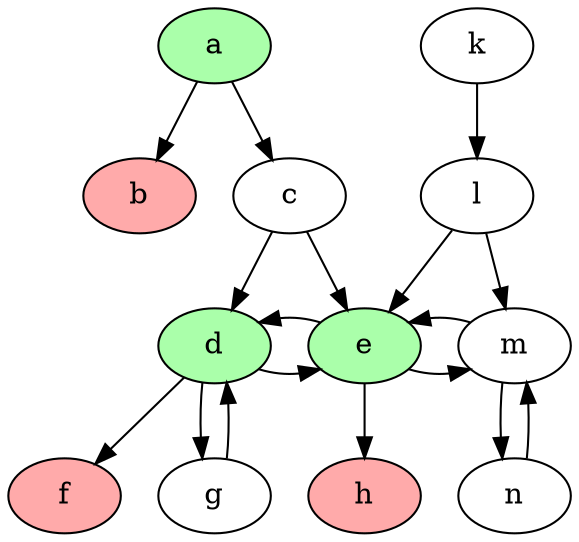 strict digraph "" {
	a	[fillcolor="#AAFFAA",
		style=filled];
	b	[fillcolor="#FFAAAA",
		style=filled];
	a -> b;
	a -> c;
	d	[fillcolor="#AAFFAA",
		style=filled];
	c -> d;
	e	[fillcolor="#AAFFAA",
		style=filled];
	c -> e;
	k -> l;
	l -> e;
	l -> m;
	d -> e;
	f	[fillcolor="#FFAAAA",
		style=filled];
	d -> f;
	d -> g;
	e -> d;
	e -> m;
	h	[fillcolor="#FFAAAA",
		style=filled];
	e -> h;
	m -> e;
	m -> n;
	g -> d;
	n -> m;
{rank=same; "d" "e" "m"}
}
